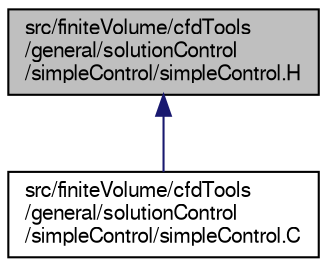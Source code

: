 digraph "src/finiteVolume/cfdTools/general/solutionControl/simpleControl/simpleControl.H"
{
  bgcolor="transparent";
  edge [fontname="FreeSans",fontsize="10",labelfontname="FreeSans",labelfontsize="10"];
  node [fontname="FreeSans",fontsize="10",shape=record];
  Node1 [label="src/finiteVolume/cfdTools\l/general/solutionControl\l/simpleControl/simpleControl.H",height=0.2,width=0.4,color="black", fillcolor="grey75", style="filled" fontcolor="black"];
  Node1 -> Node2 [dir="back",color="midnightblue",fontsize="10",style="solid",fontname="FreeSans"];
  Node2 [label="src/finiteVolume/cfdTools\l/general/solutionControl\l/simpleControl/simpleControl.C",height=0.2,width=0.4,color="black",URL="$a04698.html"];
}
